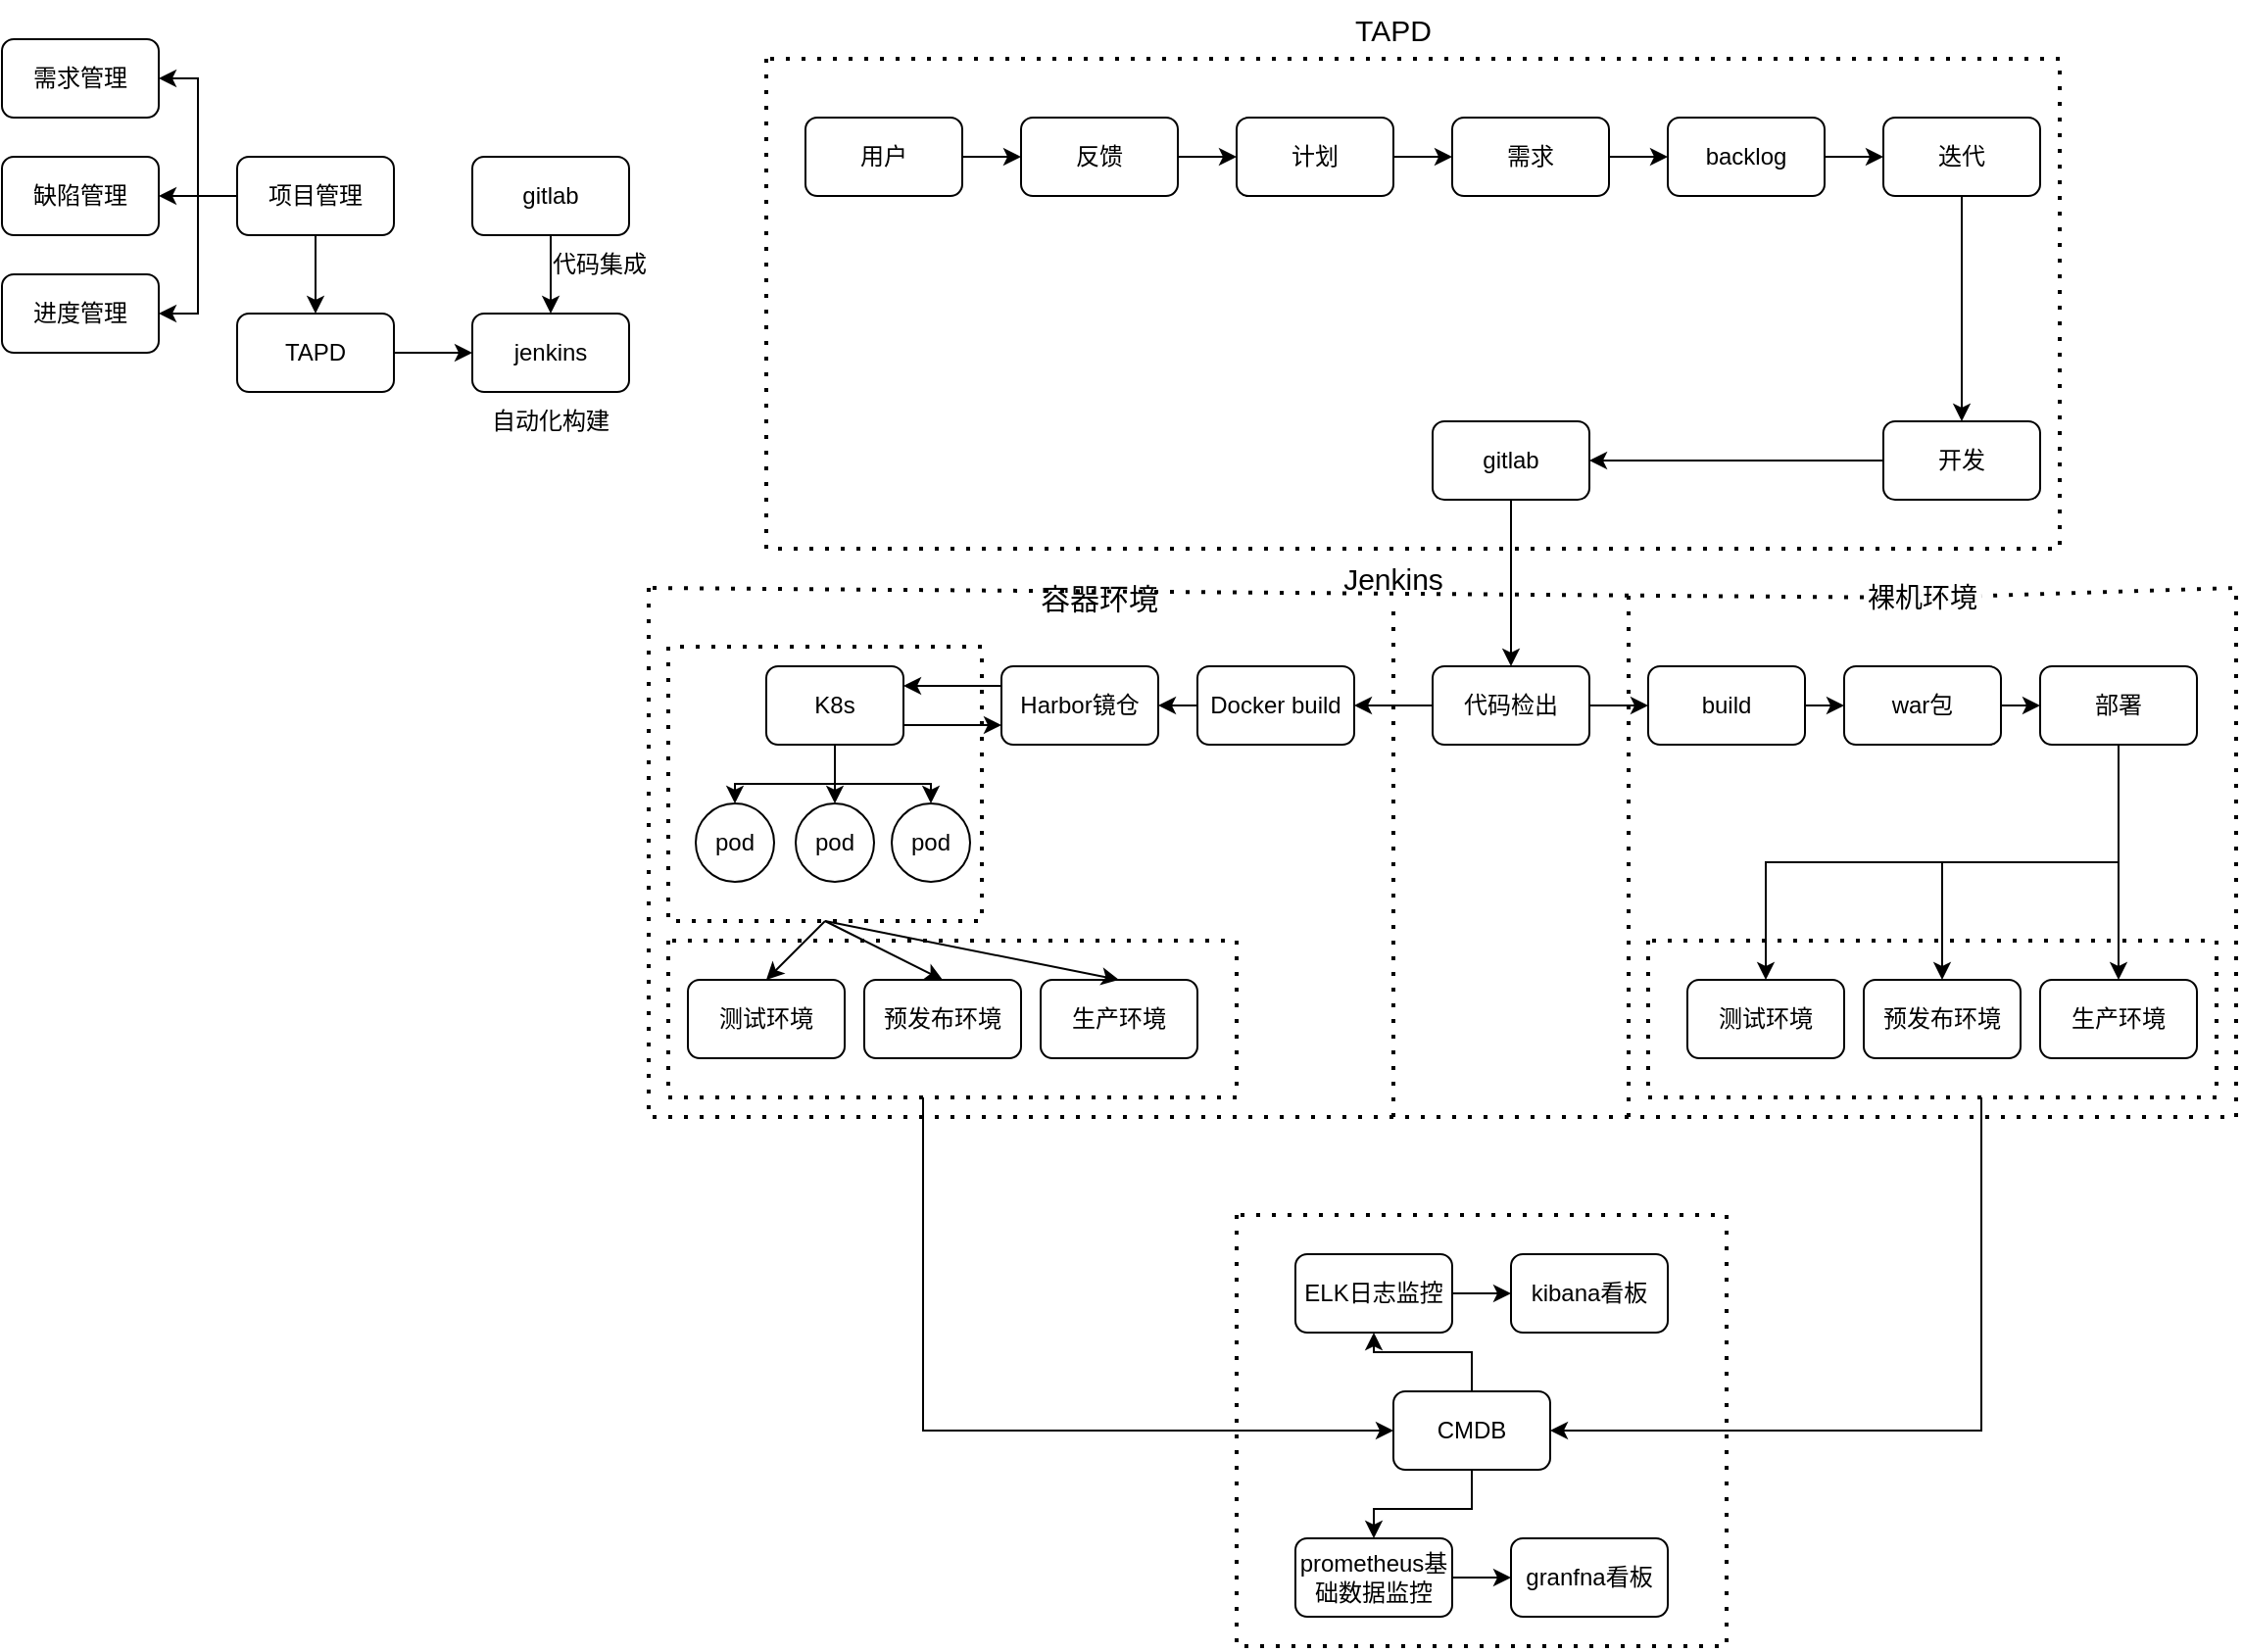 <mxfile version="15.6.8" type="github">
  <diagram id="ewAgk28_D8-xKCc3fxLr" name="Page-1">
    <mxGraphModel dx="1245" dy="711" grid="1" gridSize="10" guides="1" tooltips="1" connect="1" arrows="1" fold="1" page="1" pageScale="1" pageWidth="827" pageHeight="1169" math="0" shadow="0">
      <root>
        <mxCell id="0" />
        <mxCell id="1" parent="0" />
        <mxCell id="5S8CrPWEdhfOQKya8A3b-6" style="edgeStyle=orthogonalEdgeStyle;rounded=0;orthogonalLoop=1;jettySize=auto;html=1;exitX=1;exitY=0.5;exitDx=0;exitDy=0;entryX=0;entryY=0.5;entryDx=0;entryDy=0;" parent="1" source="5S8CrPWEdhfOQKya8A3b-1" target="5S8CrPWEdhfOQKya8A3b-5" edge="1">
          <mxGeometry relative="1" as="geometry" />
        </mxCell>
        <mxCell id="5S8CrPWEdhfOQKya8A3b-1" value="TAPD" style="rounded=1;whiteSpace=wrap;html=1;" parent="1" vertex="1">
          <mxGeometry x="150" y="260" width="80" height="40" as="geometry" />
        </mxCell>
        <mxCell id="5S8CrPWEdhfOQKya8A3b-4" style="edgeStyle=orthogonalEdgeStyle;rounded=0;orthogonalLoop=1;jettySize=auto;html=1;exitX=0.5;exitY=1;exitDx=0;exitDy=0;entryX=0.5;entryY=0;entryDx=0;entryDy=0;" parent="1" source="5S8CrPWEdhfOQKya8A3b-2" target="5S8CrPWEdhfOQKya8A3b-1" edge="1">
          <mxGeometry relative="1" as="geometry" />
        </mxCell>
        <mxCell id="5S8CrPWEdhfOQKya8A3b-14" style="edgeStyle=orthogonalEdgeStyle;rounded=0;orthogonalLoop=1;jettySize=auto;html=1;exitX=0;exitY=0.5;exitDx=0;exitDy=0;entryX=1;entryY=0.5;entryDx=0;entryDy=0;" parent="1" source="5S8CrPWEdhfOQKya8A3b-2" target="5S8CrPWEdhfOQKya8A3b-11" edge="1">
          <mxGeometry relative="1" as="geometry" />
        </mxCell>
        <mxCell id="5S8CrPWEdhfOQKya8A3b-15" style="edgeStyle=orthogonalEdgeStyle;rounded=0;orthogonalLoop=1;jettySize=auto;html=1;exitX=0;exitY=0.5;exitDx=0;exitDy=0;" parent="1" source="5S8CrPWEdhfOQKya8A3b-2" target="5S8CrPWEdhfOQKya8A3b-12" edge="1">
          <mxGeometry relative="1" as="geometry" />
        </mxCell>
        <mxCell id="5S8CrPWEdhfOQKya8A3b-16" style="edgeStyle=orthogonalEdgeStyle;rounded=0;orthogonalLoop=1;jettySize=auto;html=1;exitX=0;exitY=0.5;exitDx=0;exitDy=0;entryX=1;entryY=0.5;entryDx=0;entryDy=0;" parent="1" source="5S8CrPWEdhfOQKya8A3b-2" target="5S8CrPWEdhfOQKya8A3b-13" edge="1">
          <mxGeometry relative="1" as="geometry" />
        </mxCell>
        <mxCell id="5S8CrPWEdhfOQKya8A3b-2" value="项目管理" style="rounded=1;whiteSpace=wrap;html=1;" parent="1" vertex="1">
          <mxGeometry x="150" y="180" width="80" height="40" as="geometry" />
        </mxCell>
        <mxCell id="5S8CrPWEdhfOQKya8A3b-5" value="jenkins" style="rounded=1;whiteSpace=wrap;html=1;" parent="1" vertex="1">
          <mxGeometry x="270" y="260" width="80" height="40" as="geometry" />
        </mxCell>
        <mxCell id="5S8CrPWEdhfOQKya8A3b-7" value="自动化构建" style="text;html=1;strokeColor=none;fillColor=none;align=center;verticalAlign=middle;whiteSpace=wrap;rounded=0;" parent="1" vertex="1">
          <mxGeometry x="275" y="300" width="70" height="30" as="geometry" />
        </mxCell>
        <mxCell id="5S8CrPWEdhfOQKya8A3b-9" style="edgeStyle=orthogonalEdgeStyle;rounded=0;orthogonalLoop=1;jettySize=auto;html=1;exitX=0.5;exitY=1;exitDx=0;exitDy=0;entryX=0.5;entryY=0;entryDx=0;entryDy=0;" parent="1" source="5S8CrPWEdhfOQKya8A3b-8" target="5S8CrPWEdhfOQKya8A3b-5" edge="1">
          <mxGeometry relative="1" as="geometry" />
        </mxCell>
        <mxCell id="5S8CrPWEdhfOQKya8A3b-8" value="gitlab" style="rounded=1;whiteSpace=wrap;html=1;" parent="1" vertex="1">
          <mxGeometry x="270" y="180" width="80" height="40" as="geometry" />
        </mxCell>
        <mxCell id="5S8CrPWEdhfOQKya8A3b-10" value="代码集成" style="text;html=1;strokeColor=none;fillColor=none;align=center;verticalAlign=middle;whiteSpace=wrap;rounded=0;" parent="1" vertex="1">
          <mxGeometry x="300" y="220" width="70" height="30" as="geometry" />
        </mxCell>
        <mxCell id="5S8CrPWEdhfOQKya8A3b-11" value="需求管理" style="rounded=1;whiteSpace=wrap;html=1;" parent="1" vertex="1">
          <mxGeometry x="30" y="120" width="80" height="40" as="geometry" />
        </mxCell>
        <mxCell id="5S8CrPWEdhfOQKya8A3b-12" value="缺陷管理" style="rounded=1;whiteSpace=wrap;html=1;" parent="1" vertex="1">
          <mxGeometry x="30" y="180" width="80" height="40" as="geometry" />
        </mxCell>
        <mxCell id="5S8CrPWEdhfOQKya8A3b-13" value="进度管理" style="rounded=1;whiteSpace=wrap;html=1;" parent="1" vertex="1">
          <mxGeometry x="30" y="240" width="80" height="40" as="geometry" />
        </mxCell>
        <mxCell id="5S8CrPWEdhfOQKya8A3b-28" style="edgeStyle=orthogonalEdgeStyle;rounded=0;orthogonalLoop=1;jettySize=auto;html=1;exitX=1;exitY=0.5;exitDx=0;exitDy=0;" parent="1" source="5S8CrPWEdhfOQKya8A3b-17" target="5S8CrPWEdhfOQKya8A3b-18" edge="1">
          <mxGeometry relative="1" as="geometry" />
        </mxCell>
        <mxCell id="5S8CrPWEdhfOQKya8A3b-17" value="用户" style="rounded=1;whiteSpace=wrap;html=1;" parent="1" vertex="1">
          <mxGeometry x="440" y="160" width="80" height="40" as="geometry" />
        </mxCell>
        <mxCell id="5S8CrPWEdhfOQKya8A3b-29" style="edgeStyle=orthogonalEdgeStyle;rounded=0;orthogonalLoop=1;jettySize=auto;html=1;exitX=1;exitY=0.5;exitDx=0;exitDy=0;entryX=0;entryY=0.5;entryDx=0;entryDy=0;" parent="1" source="5S8CrPWEdhfOQKya8A3b-18" target="5S8CrPWEdhfOQKya8A3b-19" edge="1">
          <mxGeometry relative="1" as="geometry" />
        </mxCell>
        <mxCell id="5S8CrPWEdhfOQKya8A3b-18" value="反馈" style="rounded=1;whiteSpace=wrap;html=1;" parent="1" vertex="1">
          <mxGeometry x="550" y="160" width="80" height="40" as="geometry" />
        </mxCell>
        <mxCell id="5S8CrPWEdhfOQKya8A3b-30" style="edgeStyle=orthogonalEdgeStyle;rounded=0;orthogonalLoop=1;jettySize=auto;html=1;exitX=1;exitY=0.5;exitDx=0;exitDy=0;entryX=0;entryY=0.5;entryDx=0;entryDy=0;" parent="1" source="5S8CrPWEdhfOQKya8A3b-19" target="5S8CrPWEdhfOQKya8A3b-20" edge="1">
          <mxGeometry relative="1" as="geometry" />
        </mxCell>
        <mxCell id="5S8CrPWEdhfOQKya8A3b-19" value="计划" style="rounded=1;whiteSpace=wrap;html=1;" parent="1" vertex="1">
          <mxGeometry x="660" y="160" width="80" height="40" as="geometry" />
        </mxCell>
        <mxCell id="5S8CrPWEdhfOQKya8A3b-31" style="edgeStyle=orthogonalEdgeStyle;rounded=0;orthogonalLoop=1;jettySize=auto;html=1;exitX=1;exitY=0.5;exitDx=0;exitDy=0;entryX=0;entryY=0.5;entryDx=0;entryDy=0;" parent="1" source="5S8CrPWEdhfOQKya8A3b-20" target="5S8CrPWEdhfOQKya8A3b-21" edge="1">
          <mxGeometry relative="1" as="geometry" />
        </mxCell>
        <mxCell id="5S8CrPWEdhfOQKya8A3b-20" value="需求" style="rounded=1;whiteSpace=wrap;html=1;" parent="1" vertex="1">
          <mxGeometry x="770" y="160" width="80" height="40" as="geometry" />
        </mxCell>
        <mxCell id="5S8CrPWEdhfOQKya8A3b-32" style="edgeStyle=orthogonalEdgeStyle;rounded=0;orthogonalLoop=1;jettySize=auto;html=1;exitX=1;exitY=0.5;exitDx=0;exitDy=0;entryX=0;entryY=0.5;entryDx=0;entryDy=0;" parent="1" source="5S8CrPWEdhfOQKya8A3b-21" target="5S8CrPWEdhfOQKya8A3b-22" edge="1">
          <mxGeometry relative="1" as="geometry" />
        </mxCell>
        <mxCell id="5S8CrPWEdhfOQKya8A3b-21" value="backlog" style="rounded=1;whiteSpace=wrap;html=1;" parent="1" vertex="1">
          <mxGeometry x="880" y="160" width="80" height="40" as="geometry" />
        </mxCell>
        <mxCell id="5S8CrPWEdhfOQKya8A3b-27" style="edgeStyle=orthogonalEdgeStyle;rounded=0;orthogonalLoop=1;jettySize=auto;html=1;exitX=0.5;exitY=1;exitDx=0;exitDy=0;entryX=0.5;entryY=0;entryDx=0;entryDy=0;" parent="1" source="5S8CrPWEdhfOQKya8A3b-22" target="5S8CrPWEdhfOQKya8A3b-23" edge="1">
          <mxGeometry relative="1" as="geometry" />
        </mxCell>
        <mxCell id="5S8CrPWEdhfOQKya8A3b-22" value="迭代" style="rounded=1;whiteSpace=wrap;html=1;" parent="1" vertex="1">
          <mxGeometry x="990" y="160" width="80" height="40" as="geometry" />
        </mxCell>
        <mxCell id="5S8CrPWEdhfOQKya8A3b-26" style="edgeStyle=orthogonalEdgeStyle;rounded=0;orthogonalLoop=1;jettySize=auto;html=1;exitX=0;exitY=0.5;exitDx=0;exitDy=0;entryX=1;entryY=0.5;entryDx=0;entryDy=0;" parent="1" source="5S8CrPWEdhfOQKya8A3b-23" target="5S8CrPWEdhfOQKya8A3b-24" edge="1">
          <mxGeometry relative="1" as="geometry" />
        </mxCell>
        <mxCell id="5S8CrPWEdhfOQKya8A3b-23" value="开发" style="rounded=1;whiteSpace=wrap;html=1;" parent="1" vertex="1">
          <mxGeometry x="990" y="315" width="80" height="40" as="geometry" />
        </mxCell>
        <mxCell id="5S8CrPWEdhfOQKya8A3b-40" style="edgeStyle=orthogonalEdgeStyle;rounded=0;orthogonalLoop=1;jettySize=auto;html=1;exitX=0.5;exitY=1;exitDx=0;exitDy=0;entryX=0.5;entryY=0;entryDx=0;entryDy=0;" parent="1" source="5S8CrPWEdhfOQKya8A3b-24" target="5S8CrPWEdhfOQKya8A3b-35" edge="1">
          <mxGeometry relative="1" as="geometry" />
        </mxCell>
        <mxCell id="5S8CrPWEdhfOQKya8A3b-24" value="gitlab" style="rounded=1;whiteSpace=wrap;html=1;" parent="1" vertex="1">
          <mxGeometry x="760" y="315" width="80" height="40" as="geometry" />
        </mxCell>
        <mxCell id="5S8CrPWEdhfOQKya8A3b-33" value="" style="endArrow=none;dashed=1;html=1;dashPattern=1 3;strokeWidth=2;rounded=0;" parent="1" edge="1">
          <mxGeometry width="50" height="50" relative="1" as="geometry">
            <mxPoint x="420" y="130" as="sourcePoint" />
            <mxPoint x="420" y="130" as="targetPoint" />
            <Array as="points">
              <mxPoint x="420" y="380" />
              <mxPoint x="1080" y="380" />
              <mxPoint x="1080" y="130" />
            </Array>
          </mxGeometry>
        </mxCell>
        <mxCell id="5S8CrPWEdhfOQKya8A3b-34" value="&lt;font style=&quot;font-size: 15px&quot;&gt;TAPD&lt;/font&gt;" style="text;html=1;strokeColor=none;fillColor=none;align=center;verticalAlign=middle;whiteSpace=wrap;rounded=0;" parent="1" vertex="1">
          <mxGeometry x="710" y="100" width="60" height="30" as="geometry" />
        </mxCell>
        <mxCell id="_a8eyUMC2ZlrNDKBccpk-2" style="edgeStyle=orthogonalEdgeStyle;rounded=0;orthogonalLoop=1;jettySize=auto;html=1;exitX=0;exitY=0.5;exitDx=0;exitDy=0;entryX=1;entryY=0.5;entryDx=0;entryDy=0;" edge="1" parent="1" source="5S8CrPWEdhfOQKya8A3b-35" target="_a8eyUMC2ZlrNDKBccpk-1">
          <mxGeometry relative="1" as="geometry" />
        </mxCell>
        <mxCell id="_a8eyUMC2ZlrNDKBccpk-22" style="edgeStyle=orthogonalEdgeStyle;rounded=0;orthogonalLoop=1;jettySize=auto;html=1;exitX=1;exitY=0.5;exitDx=0;exitDy=0;entryX=0;entryY=0.5;entryDx=0;entryDy=0;" edge="1" parent="1" source="5S8CrPWEdhfOQKya8A3b-35" target="_a8eyUMC2ZlrNDKBccpk-15">
          <mxGeometry relative="1" as="geometry" />
        </mxCell>
        <mxCell id="5S8CrPWEdhfOQKya8A3b-35" value="代码检出" style="rounded=1;whiteSpace=wrap;html=1;" parent="1" vertex="1">
          <mxGeometry x="760" y="440" width="80" height="40" as="geometry" />
        </mxCell>
        <mxCell id="5S8CrPWEdhfOQKya8A3b-36" value="测试环境" style="rounded=1;whiteSpace=wrap;html=1;" parent="1" vertex="1">
          <mxGeometry x="890" y="600" width="80" height="40" as="geometry" />
        </mxCell>
        <mxCell id="5S8CrPWEdhfOQKya8A3b-37" value="预发布环境" style="rounded=1;whiteSpace=wrap;html=1;" parent="1" vertex="1">
          <mxGeometry x="980" y="600" width="80" height="40" as="geometry" />
        </mxCell>
        <mxCell id="5S8CrPWEdhfOQKya8A3b-38" value="生产环境" style="rounded=1;whiteSpace=wrap;html=1;" parent="1" vertex="1">
          <mxGeometry x="1070" y="600" width="80" height="40" as="geometry" />
        </mxCell>
        <mxCell id="5S8CrPWEdhfOQKya8A3b-39" value="" style="endArrow=none;dashed=1;html=1;dashPattern=1 3;strokeWidth=2;rounded=0;startArrow=none;" parent="1" edge="1" source="_a8eyUMC2ZlrNDKBccpk-36">
          <mxGeometry width="50" height="50" relative="1" as="geometry">
            <mxPoint x="360" y="400" as="sourcePoint" />
            <mxPoint x="360" y="400" as="targetPoint" />
            <Array as="points" />
          </mxGeometry>
        </mxCell>
        <mxCell id="5S8CrPWEdhfOQKya8A3b-49" style="edgeStyle=orthogonalEdgeStyle;rounded=0;orthogonalLoop=1;jettySize=auto;html=1;exitX=1;exitY=0.5;exitDx=0;exitDy=0;entryX=0;entryY=0.5;entryDx=0;entryDy=0;" parent="1" source="5S8CrPWEdhfOQKya8A3b-44" target="5S8CrPWEdhfOQKya8A3b-47" edge="1">
          <mxGeometry relative="1" as="geometry" />
        </mxCell>
        <mxCell id="5S8CrPWEdhfOQKya8A3b-44" value="ELK日志监控" style="rounded=1;whiteSpace=wrap;html=1;" parent="1" vertex="1">
          <mxGeometry x="690" y="740" width="80" height="40" as="geometry" />
        </mxCell>
        <mxCell id="5S8CrPWEdhfOQKya8A3b-50" style="edgeStyle=orthogonalEdgeStyle;rounded=0;orthogonalLoop=1;jettySize=auto;html=1;exitX=1;exitY=0.5;exitDx=0;exitDy=0;entryX=0;entryY=0.5;entryDx=0;entryDy=0;" parent="1" source="5S8CrPWEdhfOQKya8A3b-45" target="5S8CrPWEdhfOQKya8A3b-46" edge="1">
          <mxGeometry relative="1" as="geometry" />
        </mxCell>
        <mxCell id="5S8CrPWEdhfOQKya8A3b-45" value="prometheus基础数据监控" style="rounded=1;whiteSpace=wrap;html=1;" parent="1" vertex="1">
          <mxGeometry x="690" y="885" width="80" height="40" as="geometry" />
        </mxCell>
        <mxCell id="5S8CrPWEdhfOQKya8A3b-46" value="granfna看板" style="rounded=1;whiteSpace=wrap;html=1;" parent="1" vertex="1">
          <mxGeometry x="800" y="885" width="80" height="40" as="geometry" />
        </mxCell>
        <mxCell id="5S8CrPWEdhfOQKya8A3b-47" value="kibana看板" style="rounded=1;whiteSpace=wrap;html=1;" parent="1" vertex="1">
          <mxGeometry x="800" y="740" width="80" height="40" as="geometry" />
        </mxCell>
        <mxCell id="5S8CrPWEdhfOQKya8A3b-52" style="edgeStyle=orthogonalEdgeStyle;rounded=0;orthogonalLoop=1;jettySize=auto;html=1;exitX=0.5;exitY=1;exitDx=0;exitDy=0;entryX=0.5;entryY=0;entryDx=0;entryDy=0;" parent="1" source="5S8CrPWEdhfOQKya8A3b-51" target="5S8CrPWEdhfOQKya8A3b-45" edge="1">
          <mxGeometry relative="1" as="geometry" />
        </mxCell>
        <mxCell id="5S8CrPWEdhfOQKya8A3b-53" style="edgeStyle=orthogonalEdgeStyle;rounded=0;orthogonalLoop=1;jettySize=auto;html=1;exitX=0.5;exitY=0;exitDx=0;exitDy=0;entryX=0.5;entryY=1;entryDx=0;entryDy=0;" parent="1" source="5S8CrPWEdhfOQKya8A3b-51" target="5S8CrPWEdhfOQKya8A3b-44" edge="1">
          <mxGeometry relative="1" as="geometry" />
        </mxCell>
        <mxCell id="5S8CrPWEdhfOQKya8A3b-51" value="CMDB" style="rounded=1;whiteSpace=wrap;html=1;" parent="1" vertex="1">
          <mxGeometry x="740" y="810" width="80" height="40" as="geometry" />
        </mxCell>
        <mxCell id="5S8CrPWEdhfOQKya8A3b-54" value="" style="endArrow=none;dashed=1;html=1;dashPattern=1 3;strokeWidth=2;rounded=0;" parent="1" edge="1">
          <mxGeometry width="50" height="50" relative="1" as="geometry">
            <mxPoint x="660" y="720" as="sourcePoint" />
            <mxPoint x="660" y="720" as="targetPoint" />
            <Array as="points">
              <mxPoint x="660" y="940" />
              <mxPoint x="910" y="940" />
              <mxPoint x="910" y="720" />
            </Array>
          </mxGeometry>
        </mxCell>
        <mxCell id="_a8eyUMC2ZlrNDKBccpk-4" style="edgeStyle=orthogonalEdgeStyle;rounded=0;orthogonalLoop=1;jettySize=auto;html=1;exitX=0;exitY=0.5;exitDx=0;exitDy=0;entryX=1;entryY=0.5;entryDx=0;entryDy=0;" edge="1" parent="1" source="_a8eyUMC2ZlrNDKBccpk-1" target="_a8eyUMC2ZlrNDKBccpk-3">
          <mxGeometry relative="1" as="geometry" />
        </mxCell>
        <mxCell id="_a8eyUMC2ZlrNDKBccpk-1" value="Docker build" style="rounded=1;whiteSpace=wrap;html=1;" vertex="1" parent="1">
          <mxGeometry x="640" y="440" width="80" height="40" as="geometry" />
        </mxCell>
        <mxCell id="_a8eyUMC2ZlrNDKBccpk-5" style="edgeStyle=orthogonalEdgeStyle;rounded=0;orthogonalLoop=1;jettySize=auto;html=1;exitX=0;exitY=0.25;exitDx=0;exitDy=0;" edge="1" parent="1" source="_a8eyUMC2ZlrNDKBccpk-3">
          <mxGeometry relative="1" as="geometry">
            <mxPoint x="490" y="450" as="targetPoint" />
            <mxPoint x="530" y="450" as="sourcePoint" />
          </mxGeometry>
        </mxCell>
        <mxCell id="_a8eyUMC2ZlrNDKBccpk-3" value="Harbor镜仓" style="rounded=1;whiteSpace=wrap;html=1;" vertex="1" parent="1">
          <mxGeometry x="540" y="440" width="80" height="40" as="geometry" />
        </mxCell>
        <mxCell id="_a8eyUMC2ZlrNDKBccpk-7" style="edgeStyle=orthogonalEdgeStyle;rounded=0;orthogonalLoop=1;jettySize=auto;html=1;exitX=1;exitY=0.75;exitDx=0;exitDy=0;entryX=0;entryY=0.75;entryDx=0;entryDy=0;" edge="1" parent="1" source="_a8eyUMC2ZlrNDKBccpk-6" target="_a8eyUMC2ZlrNDKBccpk-3">
          <mxGeometry relative="1" as="geometry">
            <mxPoint x="530" y="470" as="targetPoint" />
          </mxGeometry>
        </mxCell>
        <mxCell id="_a8eyUMC2ZlrNDKBccpk-12" style="edgeStyle=orthogonalEdgeStyle;rounded=0;orthogonalLoop=1;jettySize=auto;html=1;exitX=0.5;exitY=1;exitDx=0;exitDy=0;entryX=0.5;entryY=0;entryDx=0;entryDy=0;" edge="1" parent="1" source="_a8eyUMC2ZlrNDKBccpk-6" target="_a8eyUMC2ZlrNDKBccpk-8">
          <mxGeometry relative="1" as="geometry" />
        </mxCell>
        <mxCell id="_a8eyUMC2ZlrNDKBccpk-13" style="edgeStyle=orthogonalEdgeStyle;rounded=0;orthogonalLoop=1;jettySize=auto;html=1;exitX=0.5;exitY=1;exitDx=0;exitDy=0;entryX=0.5;entryY=0;entryDx=0;entryDy=0;" edge="1" parent="1" source="_a8eyUMC2ZlrNDKBccpk-6" target="_a8eyUMC2ZlrNDKBccpk-10">
          <mxGeometry relative="1" as="geometry" />
        </mxCell>
        <mxCell id="_a8eyUMC2ZlrNDKBccpk-14" style="edgeStyle=orthogonalEdgeStyle;rounded=0;orthogonalLoop=1;jettySize=auto;html=1;exitX=0.5;exitY=1;exitDx=0;exitDy=0;entryX=0.5;entryY=0;entryDx=0;entryDy=0;" edge="1" parent="1" source="_a8eyUMC2ZlrNDKBccpk-6" target="_a8eyUMC2ZlrNDKBccpk-11">
          <mxGeometry relative="1" as="geometry" />
        </mxCell>
        <mxCell id="_a8eyUMC2ZlrNDKBccpk-6" value="K8s" style="rounded=1;whiteSpace=wrap;html=1;" vertex="1" parent="1">
          <mxGeometry x="420" y="440" width="70" height="40" as="geometry" />
        </mxCell>
        <mxCell id="_a8eyUMC2ZlrNDKBccpk-8" value="pod" style="ellipse;whiteSpace=wrap;html=1;aspect=fixed;" vertex="1" parent="1">
          <mxGeometry x="435" y="510" width="40" height="40" as="geometry" />
        </mxCell>
        <mxCell id="_a8eyUMC2ZlrNDKBccpk-10" value="pod" style="ellipse;whiteSpace=wrap;html=1;aspect=fixed;" vertex="1" parent="1">
          <mxGeometry x="384" y="510" width="40" height="40" as="geometry" />
        </mxCell>
        <mxCell id="_a8eyUMC2ZlrNDKBccpk-11" value="pod" style="ellipse;whiteSpace=wrap;html=1;aspect=fixed;" vertex="1" parent="1">
          <mxGeometry x="484" y="510" width="40" height="40" as="geometry" />
        </mxCell>
        <mxCell id="_a8eyUMC2ZlrNDKBccpk-23" style="edgeStyle=orthogonalEdgeStyle;rounded=0;orthogonalLoop=1;jettySize=auto;html=1;exitX=1;exitY=0.5;exitDx=0;exitDy=0;entryX=0;entryY=0.5;entryDx=0;entryDy=0;" edge="1" parent="1" source="_a8eyUMC2ZlrNDKBccpk-15" target="_a8eyUMC2ZlrNDKBccpk-16">
          <mxGeometry relative="1" as="geometry" />
        </mxCell>
        <mxCell id="_a8eyUMC2ZlrNDKBccpk-15" value="build" style="rounded=1;whiteSpace=wrap;html=1;" vertex="1" parent="1">
          <mxGeometry x="870" y="440" width="80" height="40" as="geometry" />
        </mxCell>
        <mxCell id="_a8eyUMC2ZlrNDKBccpk-24" style="edgeStyle=orthogonalEdgeStyle;rounded=0;orthogonalLoop=1;jettySize=auto;html=1;exitX=1;exitY=0.5;exitDx=0;exitDy=0;entryX=0;entryY=0.5;entryDx=0;entryDy=0;" edge="1" parent="1" source="_a8eyUMC2ZlrNDKBccpk-16" target="_a8eyUMC2ZlrNDKBccpk-17">
          <mxGeometry relative="1" as="geometry" />
        </mxCell>
        <mxCell id="_a8eyUMC2ZlrNDKBccpk-16" value="war包" style="rounded=1;whiteSpace=wrap;html=1;" vertex="1" parent="1">
          <mxGeometry x="970" y="440" width="80" height="40" as="geometry" />
        </mxCell>
        <mxCell id="_a8eyUMC2ZlrNDKBccpk-25" style="edgeStyle=orthogonalEdgeStyle;rounded=0;orthogonalLoop=1;jettySize=auto;html=1;exitX=0.5;exitY=1;exitDx=0;exitDy=0;entryX=0.5;entryY=0;entryDx=0;entryDy=0;" edge="1" parent="1" source="_a8eyUMC2ZlrNDKBccpk-17" target="5S8CrPWEdhfOQKya8A3b-38">
          <mxGeometry relative="1" as="geometry" />
        </mxCell>
        <mxCell id="_a8eyUMC2ZlrNDKBccpk-26" style="edgeStyle=orthogonalEdgeStyle;rounded=0;orthogonalLoop=1;jettySize=auto;html=1;exitX=0.5;exitY=1;exitDx=0;exitDy=0;entryX=0.5;entryY=0;entryDx=0;entryDy=0;" edge="1" parent="1" source="_a8eyUMC2ZlrNDKBccpk-17" target="5S8CrPWEdhfOQKya8A3b-37">
          <mxGeometry relative="1" as="geometry" />
        </mxCell>
        <mxCell id="_a8eyUMC2ZlrNDKBccpk-27" style="edgeStyle=orthogonalEdgeStyle;rounded=0;orthogonalLoop=1;jettySize=auto;html=1;exitX=0.5;exitY=1;exitDx=0;exitDy=0;entryX=0.5;entryY=0;entryDx=0;entryDy=0;" edge="1" parent="1" source="_a8eyUMC2ZlrNDKBccpk-17" target="5S8CrPWEdhfOQKya8A3b-36">
          <mxGeometry relative="1" as="geometry" />
        </mxCell>
        <mxCell id="_a8eyUMC2ZlrNDKBccpk-17" value="部署" style="rounded=1;whiteSpace=wrap;html=1;" vertex="1" parent="1">
          <mxGeometry x="1070" y="440" width="80" height="40" as="geometry" />
        </mxCell>
        <mxCell id="_a8eyUMC2ZlrNDKBccpk-18" value="&lt;font style=&quot;font-size: 15px&quot;&gt;Jenkins&lt;/font&gt;" style="text;html=1;strokeColor=none;fillColor=none;align=center;verticalAlign=middle;whiteSpace=wrap;rounded=0;" vertex="1" parent="1">
          <mxGeometry x="710" y="380" width="60" height="30" as="geometry" />
        </mxCell>
        <mxCell id="_a8eyUMC2ZlrNDKBccpk-19" value="测试环境" style="rounded=1;whiteSpace=wrap;html=1;" vertex="1" parent="1">
          <mxGeometry x="380" y="600" width="80" height="40" as="geometry" />
        </mxCell>
        <mxCell id="_a8eyUMC2ZlrNDKBccpk-20" value="预发布环境" style="rounded=1;whiteSpace=wrap;html=1;" vertex="1" parent="1">
          <mxGeometry x="470" y="600" width="80" height="40" as="geometry" />
        </mxCell>
        <mxCell id="_a8eyUMC2ZlrNDKBccpk-21" value="生产环境" style="rounded=1;whiteSpace=wrap;html=1;" vertex="1" parent="1">
          <mxGeometry x="560" y="600" width="80" height="40" as="geometry" />
        </mxCell>
        <mxCell id="_a8eyUMC2ZlrNDKBccpk-28" value="" style="endArrow=none;dashed=1;html=1;dashPattern=1 3;strokeWidth=2;rounded=0;" edge="1" parent="1">
          <mxGeometry width="50" height="50" relative="1" as="geometry">
            <mxPoint x="370" y="430" as="sourcePoint" />
            <mxPoint x="370" y="430" as="targetPoint" />
            <Array as="points">
              <mxPoint x="370" y="570" />
              <mxPoint x="530" y="570" />
              <mxPoint x="530" y="430" />
            </Array>
          </mxGeometry>
        </mxCell>
        <mxCell id="_a8eyUMC2ZlrNDKBccpk-30" value="" style="endArrow=classic;html=1;rounded=0;entryX=0.5;entryY=0;entryDx=0;entryDy=0;" edge="1" parent="1" target="_a8eyUMC2ZlrNDKBccpk-19">
          <mxGeometry width="50" height="50" relative="1" as="geometry">
            <mxPoint x="450" y="570" as="sourcePoint" />
            <mxPoint x="730" y="600" as="targetPoint" />
          </mxGeometry>
        </mxCell>
        <mxCell id="_a8eyUMC2ZlrNDKBccpk-31" value="" style="endArrow=classic;html=1;rounded=0;entryX=0.5;entryY=0;entryDx=0;entryDy=0;" edge="1" parent="1" target="_a8eyUMC2ZlrNDKBccpk-20">
          <mxGeometry width="50" height="50" relative="1" as="geometry">
            <mxPoint x="450" y="570" as="sourcePoint" />
            <mxPoint x="420" y="610" as="targetPoint" />
          </mxGeometry>
        </mxCell>
        <mxCell id="_a8eyUMC2ZlrNDKBccpk-32" value="" style="endArrow=classic;html=1;rounded=0;entryX=0.5;entryY=0;entryDx=0;entryDy=0;" edge="1" parent="1" target="_a8eyUMC2ZlrNDKBccpk-21">
          <mxGeometry width="50" height="50" relative="1" as="geometry">
            <mxPoint x="450" y="570" as="sourcePoint" />
            <mxPoint x="510" y="610" as="targetPoint" />
          </mxGeometry>
        </mxCell>
        <mxCell id="_a8eyUMC2ZlrNDKBccpk-33" value="" style="endArrow=none;dashed=1;html=1;dashPattern=1 3;strokeWidth=2;rounded=0;" edge="1" parent="1" target="_a8eyUMC2ZlrNDKBccpk-18">
          <mxGeometry width="50" height="50" relative="1" as="geometry">
            <mxPoint x="740" y="670" as="sourcePoint" />
            <mxPoint x="730" y="600" as="targetPoint" />
            <Array as="points">
              <mxPoint x="740" y="610" />
            </Array>
          </mxGeometry>
        </mxCell>
        <mxCell id="_a8eyUMC2ZlrNDKBccpk-34" value="" style="endArrow=none;dashed=1;html=1;dashPattern=1 3;strokeWidth=2;rounded=0;" edge="1" parent="1">
          <mxGeometry width="50" height="50" relative="1" as="geometry">
            <mxPoint x="860" y="670" as="sourcePoint" />
            <mxPoint x="860" y="400" as="targetPoint" />
          </mxGeometry>
        </mxCell>
        <mxCell id="_a8eyUMC2ZlrNDKBccpk-35" value="&lt;font style=&quot;font-size: 15px&quot;&gt;容器环境&lt;/font&gt;" style="text;html=1;strokeColor=none;fillColor=none;align=center;verticalAlign=middle;whiteSpace=wrap;rounded=0;" vertex="1" parent="1">
          <mxGeometry x="540" y="380" width="100" height="50" as="geometry" />
        </mxCell>
        <mxCell id="_a8eyUMC2ZlrNDKBccpk-36" value="&lt;font style=&quot;font-size: 14px&quot;&gt;裸机环境&lt;/font&gt;" style="text;html=1;strokeColor=none;fillColor=none;align=center;verticalAlign=middle;whiteSpace=wrap;rounded=0;" vertex="1" parent="1">
          <mxGeometry x="980" y="390" width="60" height="30" as="geometry" />
        </mxCell>
        <mxCell id="_a8eyUMC2ZlrNDKBccpk-37" value="" style="endArrow=none;dashed=1;html=1;dashPattern=1 3;strokeWidth=2;rounded=0;" edge="1" parent="1" target="_a8eyUMC2ZlrNDKBccpk-36">
          <mxGeometry width="50" height="50" relative="1" as="geometry">
            <mxPoint x="360" y="400" as="sourcePoint" />
            <mxPoint x="360" y="400" as="targetPoint" />
            <Array as="points">
              <mxPoint x="360" y="670" />
              <mxPoint x="1170" y="670" />
              <mxPoint x="1170" y="400" />
            </Array>
          </mxGeometry>
        </mxCell>
        <mxCell id="_a8eyUMC2ZlrNDKBccpk-38" value="" style="endArrow=none;dashed=1;html=1;dashPattern=1 3;strokeWidth=2;rounded=0;" edge="1" parent="1">
          <mxGeometry width="50" height="50" relative="1" as="geometry">
            <mxPoint x="870" y="580" as="sourcePoint" />
            <mxPoint x="870" y="580" as="targetPoint" />
            <Array as="points">
              <mxPoint x="870" y="660" />
              <mxPoint x="1160" y="660" />
              <mxPoint x="1160" y="580" />
            </Array>
          </mxGeometry>
        </mxCell>
        <mxCell id="_a8eyUMC2ZlrNDKBccpk-39" value="" style="endArrow=none;dashed=1;html=1;dashPattern=1 3;strokeWidth=2;rounded=0;" edge="1" parent="1">
          <mxGeometry width="50" height="50" relative="1" as="geometry">
            <mxPoint x="370" y="580" as="sourcePoint" />
            <mxPoint x="370" y="580" as="targetPoint" />
            <Array as="points">
              <mxPoint x="370" y="660" />
              <mxPoint x="660" y="660" />
              <mxPoint x="660" y="580" />
            </Array>
          </mxGeometry>
        </mxCell>
        <mxCell id="_a8eyUMC2ZlrNDKBccpk-40" value="" style="endArrow=classic;html=1;rounded=0;fontSize=15;entryX=0;entryY=0.5;entryDx=0;entryDy=0;" edge="1" parent="1" target="5S8CrPWEdhfOQKya8A3b-51">
          <mxGeometry width="50" height="50" relative="1" as="geometry">
            <mxPoint x="500" y="660" as="sourcePoint" />
            <mxPoint x="730" y="720" as="targetPoint" />
            <Array as="points">
              <mxPoint x="500" y="830" />
            </Array>
          </mxGeometry>
        </mxCell>
        <mxCell id="_a8eyUMC2ZlrNDKBccpk-41" value="" style="endArrow=classic;html=1;rounded=0;fontSize=15;entryX=1;entryY=0.5;entryDx=0;entryDy=0;" edge="1" parent="1" target="5S8CrPWEdhfOQKya8A3b-51">
          <mxGeometry width="50" height="50" relative="1" as="geometry">
            <mxPoint x="1040" y="660" as="sourcePoint" />
            <mxPoint x="750" y="840" as="targetPoint" />
            <Array as="points">
              <mxPoint x="1040" y="830" />
            </Array>
          </mxGeometry>
        </mxCell>
      </root>
    </mxGraphModel>
  </diagram>
</mxfile>
